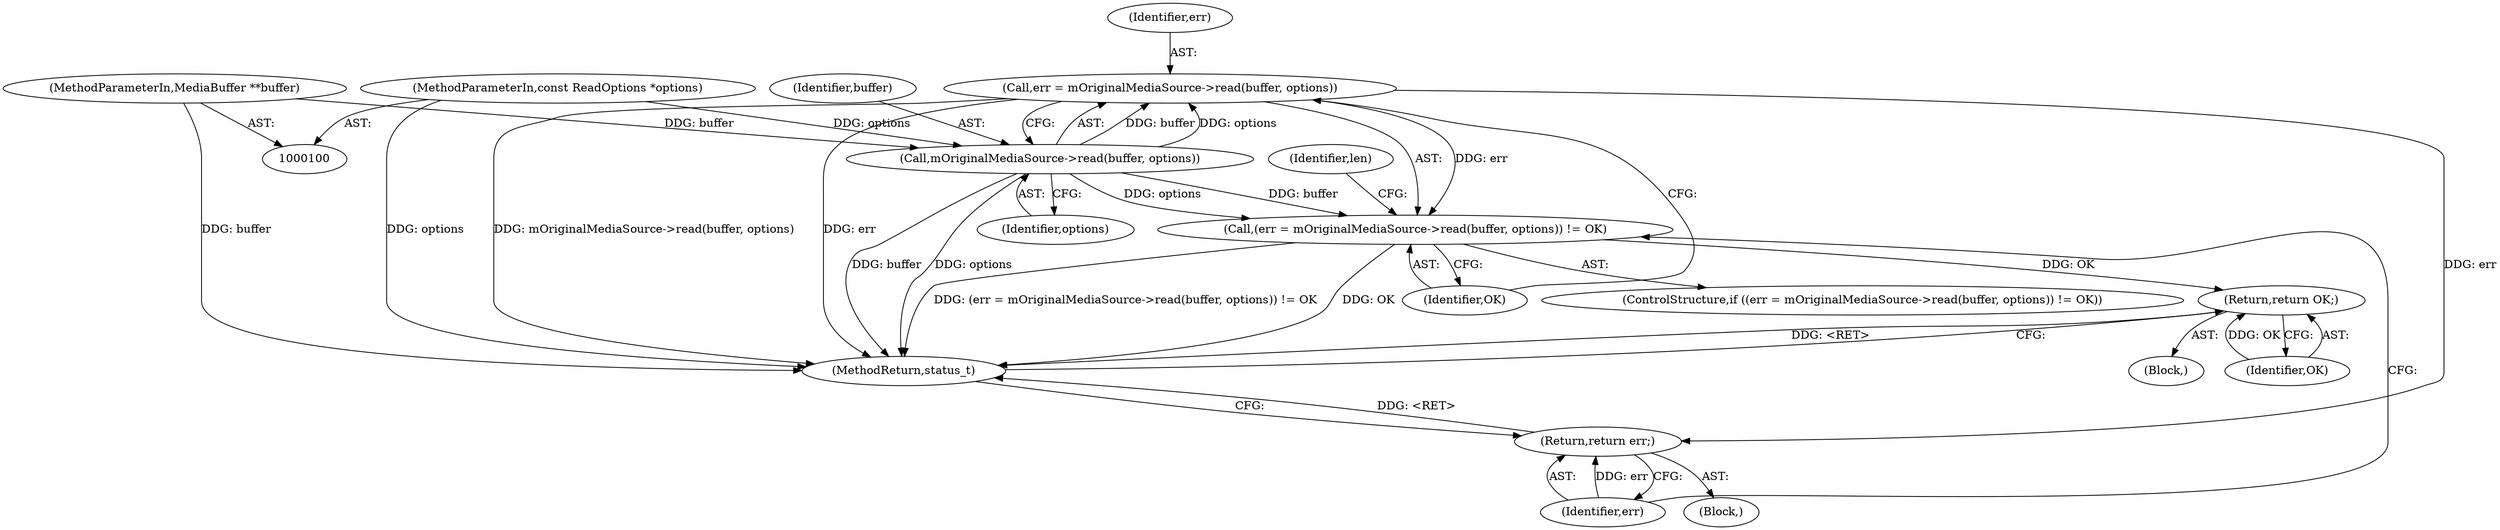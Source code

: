 digraph "0_Android_e248db02fbab2ee9162940bc19f087fd7d96cb9d@API" {
"1000108" [label="(Call,err = mOriginalMediaSource->read(buffer, options))"];
"1000110" [label="(Call,mOriginalMediaSource->read(buffer, options))"];
"1000101" [label="(MethodParameterIn,MediaBuffer **buffer)"];
"1000102" [label="(MethodParameterIn,const ReadOptions *options)"];
"1000107" [label="(Call,(err = mOriginalMediaSource->read(buffer, options)) != OK)"];
"1000441" [label="(Return,return OK;)"];
"1000115" [label="(Return,return err;)"];
"1000115" [label="(Return,return err;)"];
"1000441" [label="(Return,return OK;)"];
"1000111" [label="(Identifier,buffer)"];
"1000107" [label="(Call,(err = mOriginalMediaSource->read(buffer, options)) != OK)"];
"1000109" [label="(Identifier,err)"];
"1000114" [label="(Block,)"];
"1000443" [label="(MethodReturn,status_t)"];
"1000110" [label="(Call,mOriginalMediaSource->read(buffer, options))"];
"1000112" [label="(Identifier,options)"];
"1000113" [label="(Identifier,OK)"];
"1000103" [label="(Block,)"];
"1000442" [label="(Identifier,OK)"];
"1000106" [label="(ControlStructure,if ((err = mOriginalMediaSource->read(buffer, options)) != OK))"];
"1000101" [label="(MethodParameterIn,MediaBuffer **buffer)"];
"1000102" [label="(MethodParameterIn,const ReadOptions *options)"];
"1000119" [label="(Identifier,len)"];
"1000108" [label="(Call,err = mOriginalMediaSource->read(buffer, options))"];
"1000116" [label="(Identifier,err)"];
"1000108" -> "1000107"  [label="AST: "];
"1000108" -> "1000110"  [label="CFG: "];
"1000109" -> "1000108"  [label="AST: "];
"1000110" -> "1000108"  [label="AST: "];
"1000113" -> "1000108"  [label="CFG: "];
"1000108" -> "1000443"  [label="DDG: mOriginalMediaSource->read(buffer, options)"];
"1000108" -> "1000443"  [label="DDG: err"];
"1000108" -> "1000107"  [label="DDG: err"];
"1000110" -> "1000108"  [label="DDG: buffer"];
"1000110" -> "1000108"  [label="DDG: options"];
"1000108" -> "1000115"  [label="DDG: err"];
"1000110" -> "1000112"  [label="CFG: "];
"1000111" -> "1000110"  [label="AST: "];
"1000112" -> "1000110"  [label="AST: "];
"1000110" -> "1000443"  [label="DDG: options"];
"1000110" -> "1000443"  [label="DDG: buffer"];
"1000110" -> "1000107"  [label="DDG: buffer"];
"1000110" -> "1000107"  [label="DDG: options"];
"1000101" -> "1000110"  [label="DDG: buffer"];
"1000102" -> "1000110"  [label="DDG: options"];
"1000101" -> "1000100"  [label="AST: "];
"1000101" -> "1000443"  [label="DDG: buffer"];
"1000102" -> "1000100"  [label="AST: "];
"1000102" -> "1000443"  [label="DDG: options"];
"1000107" -> "1000106"  [label="AST: "];
"1000107" -> "1000113"  [label="CFG: "];
"1000113" -> "1000107"  [label="AST: "];
"1000116" -> "1000107"  [label="CFG: "];
"1000119" -> "1000107"  [label="CFG: "];
"1000107" -> "1000443"  [label="DDG: (err = mOriginalMediaSource->read(buffer, options)) != OK"];
"1000107" -> "1000443"  [label="DDG: OK"];
"1000107" -> "1000441"  [label="DDG: OK"];
"1000441" -> "1000103"  [label="AST: "];
"1000441" -> "1000442"  [label="CFG: "];
"1000442" -> "1000441"  [label="AST: "];
"1000443" -> "1000441"  [label="CFG: "];
"1000441" -> "1000443"  [label="DDG: <RET>"];
"1000442" -> "1000441"  [label="DDG: OK"];
"1000115" -> "1000114"  [label="AST: "];
"1000115" -> "1000116"  [label="CFG: "];
"1000116" -> "1000115"  [label="AST: "];
"1000443" -> "1000115"  [label="CFG: "];
"1000115" -> "1000443"  [label="DDG: <RET>"];
"1000116" -> "1000115"  [label="DDG: err"];
}

